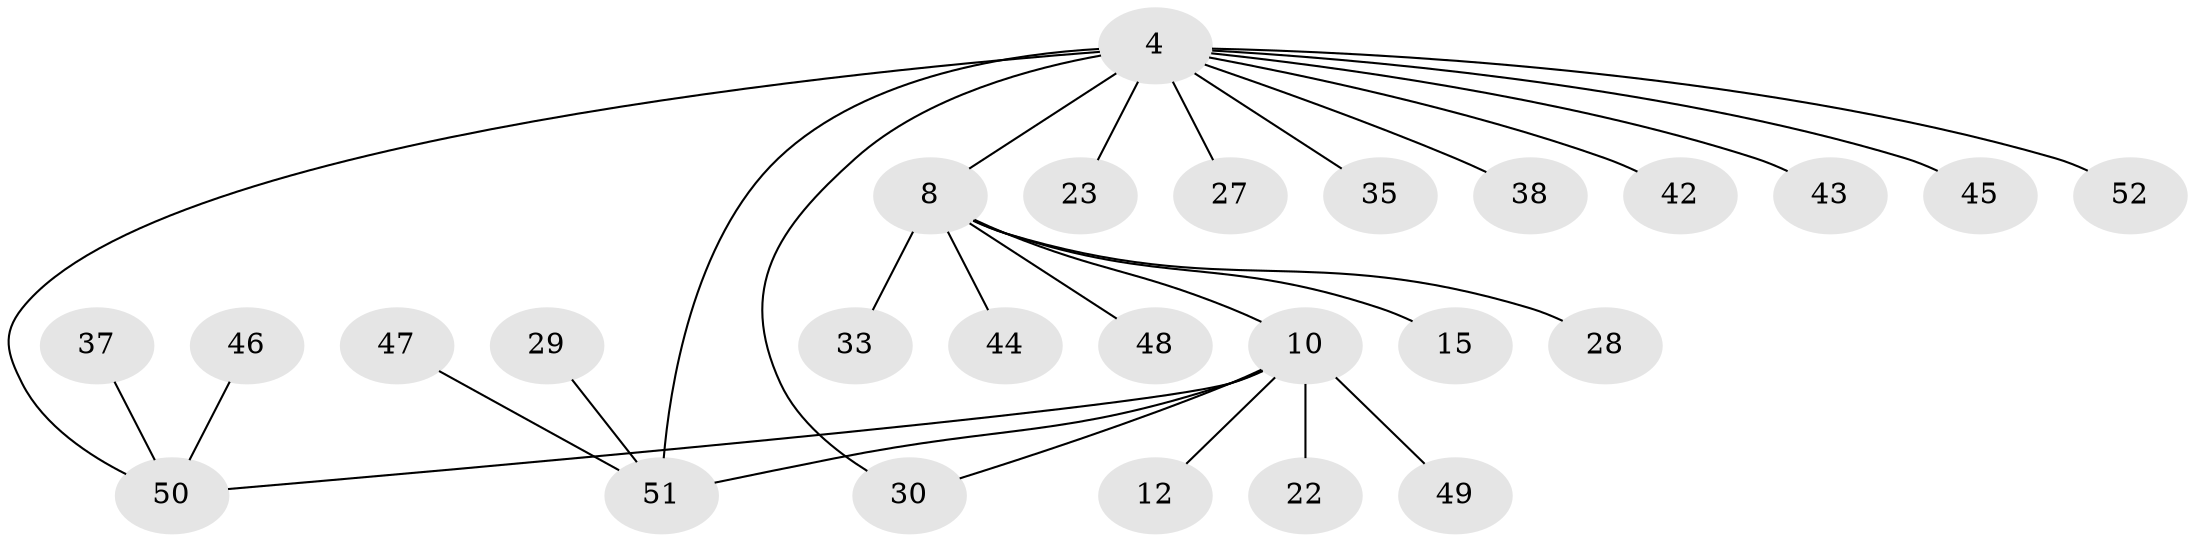 // original degree distribution, {8: 0.038461538461538464, 3: 0.11538461538461539, 2: 0.19230769230769232, 9: 0.019230769230769232, 6: 0.038461538461538464, 4: 0.038461538461538464, 5: 0.038461538461538464, 1: 0.5192307692307693}
// Generated by graph-tools (version 1.1) at 2025/55/03/09/25 04:55:29]
// undirected, 26 vertices, 28 edges
graph export_dot {
graph [start="1"]
  node [color=gray90,style=filled];
  4 [super="+2"];
  8 [super="+7"];
  10 [super="+6"];
  12;
  15;
  22 [super="+11"];
  23;
  27;
  28 [super="+14"];
  29;
  30;
  33;
  35 [super="+17"];
  37;
  38;
  42 [super="+20+39"];
  43 [super="+32"];
  44 [super="+34"];
  45 [super="+19"];
  46;
  47 [super="+36"];
  48 [super="+24"];
  49;
  50 [super="+21+25+9"];
  51 [super="+5"];
  52 [super="+41"];
  4 -- 23;
  4 -- 27;
  4 -- 38;
  4 -- 45 [weight=2];
  4 -- 8 [weight=2];
  4 -- 30;
  4 -- 42;
  4 -- 35;
  4 -- 50 [weight=2];
  4 -- 43;
  4 -- 52;
  4 -- 51 [weight=2];
  8 -- 10 [weight=2];
  8 -- 15;
  8 -- 33;
  8 -- 28;
  8 -- 48;
  8 -- 44;
  10 -- 12;
  10 -- 49;
  10 -- 30;
  10 -- 50 [weight=2];
  10 -- 22;
  10 -- 51;
  29 -- 51;
  37 -- 50;
  46 -- 50;
  47 -- 51;
}
